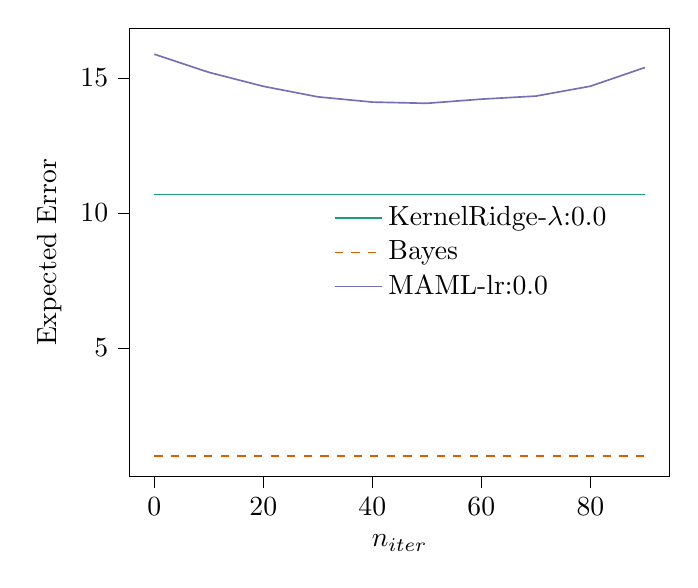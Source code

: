 % This file was created with tikzplotlib v0.10.1.
\begin{tikzpicture}

\definecolor{chocolate217952}{RGB}{217,95,2}
\definecolor{darkcyan27158119}{RGB}{27,158,119}
\definecolor{darkgray176}{RGB}{176,176,176}
\definecolor{deeppink23141138}{RGB}{231,41,138}
\definecolor{lightslategray117112179}{RGB}{117,112,179}

\begin{axis}[
legend cell align={left},
legend style={fill opacity=0.8, draw opacity=1, text opacity=1, at={(0.91,0.5)}, anchor=east, draw=none},
tick align=outside,
tick pos=left,
x grid style={darkgray176},
xlabel={\(\displaystyle n_{iter}\)},
xmin=-4.5, xmax=94.5,
xtick style={color=black},
y grid style={darkgray176},
ylabel={Expected Error},
ymin=0.247, ymax=16.834,
ytick style={color=black}
]
\addplot [semithick, darkcyan27158119]
table {%
0 10.687
10 10.687
20 10.687
30 10.687
40 10.687
50 10.687
60 10.687
70 10.687
80 10.687
90 10.687
};
\addlegendentry{KernelRidge-$\lambda$:0.0}
\addplot [semithick, chocolate217952, dashed]
table {%
0 1.001
10 1.001
20 1.001
30 1.001
40 1.001
50 1.001
60 1.001
70 1.001
80 1.001
90 1.001
};
\addlegendentry{Bayes}
\addplot [semithick, lightslategray117112179]
table {%
0 15.874
10 15.203
20 14.685
30 14.295
40 14.101
50 14.056
60 14.21
70 14.323
80 14.688
90 15.38
};
\addlegendentry{MAML-lr:0.0}

\end{axis}

\end{tikzpicture}
